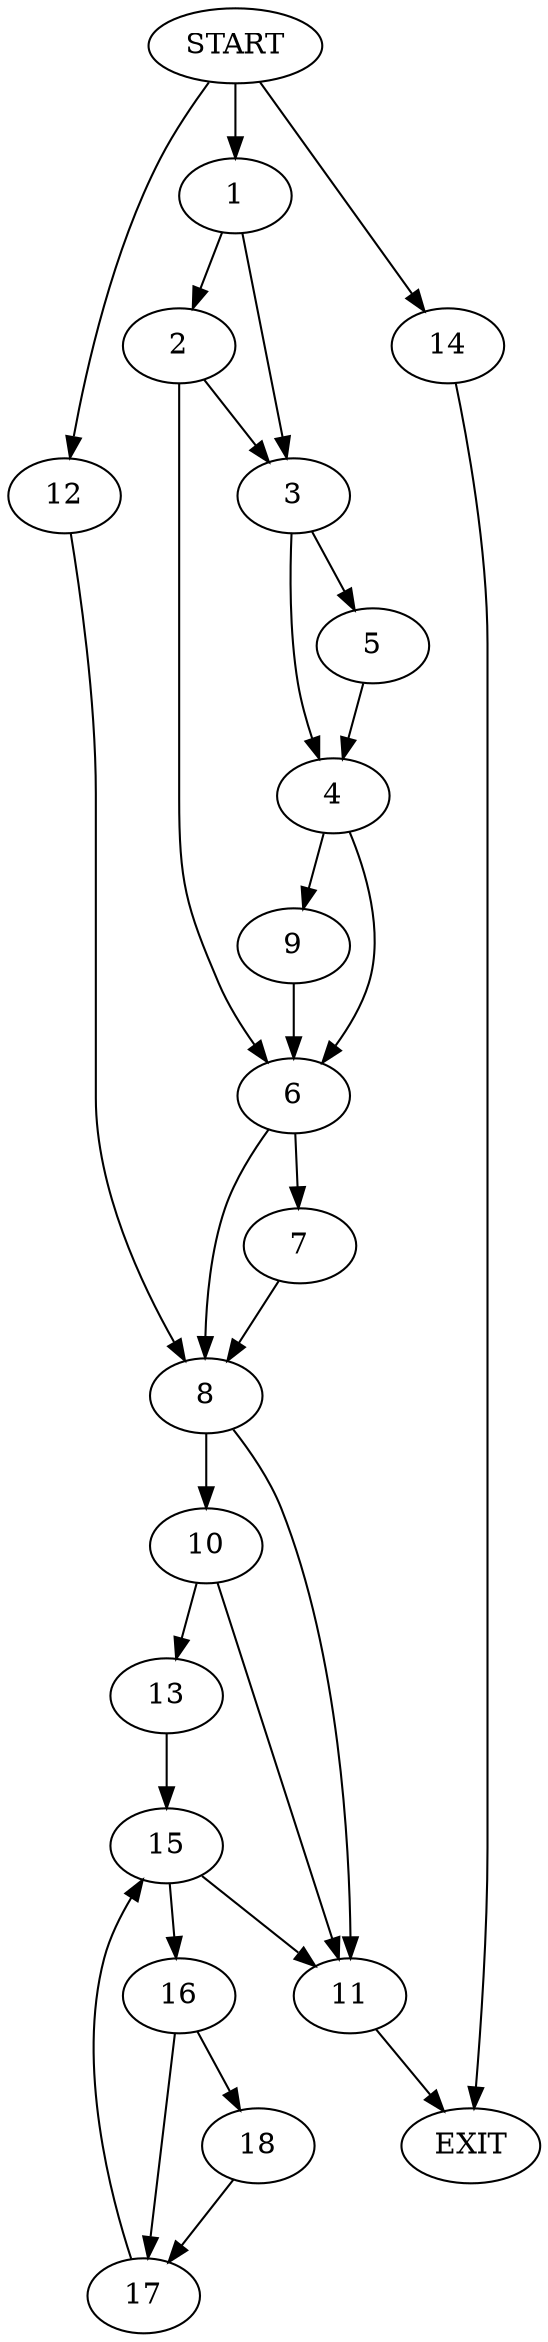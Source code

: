 digraph {
0 [label="START"]
19 [label="EXIT"]
0 -> 1
1 -> 2
1 -> 3
3 -> 4
3 -> 5
2 -> 6
2 -> 3
6 -> 7
6 -> 8
5 -> 4
4 -> 6
4 -> 9
9 -> 6
7 -> 8
8 -> 10
8 -> 11
0 -> 12
12 -> 8
11 -> 19
10 -> 13
10 -> 11
0 -> 14
14 -> 19
13 -> 15
15 -> 11
15 -> 16
16 -> 17
16 -> 18
18 -> 17
17 -> 15
}
